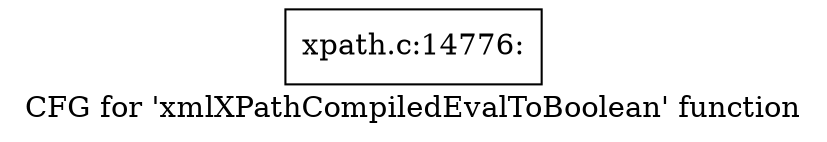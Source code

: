 digraph "CFG for 'xmlXPathCompiledEvalToBoolean' function" {
	label="CFG for 'xmlXPathCompiledEvalToBoolean' function";

	Node0x55e6b29e0ea0 [shape=record,label="{xpath.c:14776:}"];
}
